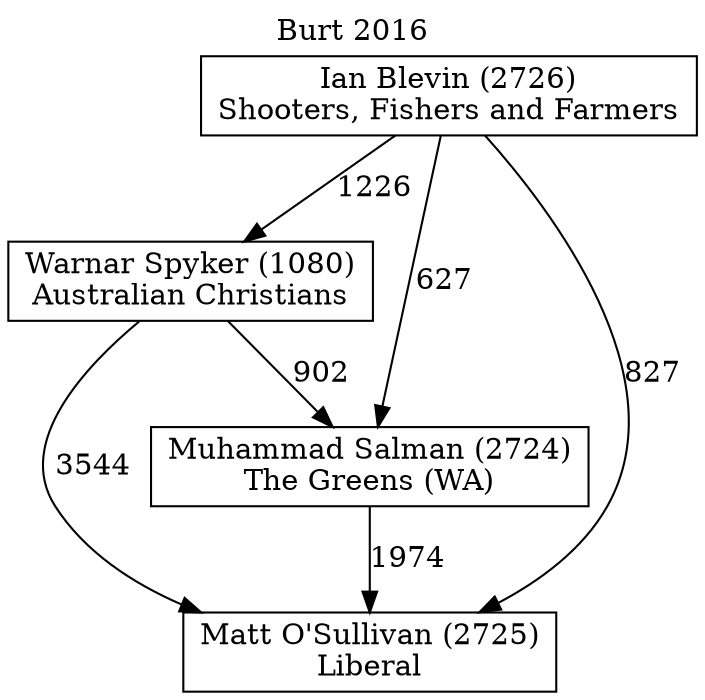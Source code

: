// House preference flow
digraph "Matt O'Sullivan (2725)_Burt_2016" {
	graph [label="Burt 2016" labelloc=t mclimit=10]
	node [shape=box]
	"Warnar Spyker (1080)" [label="Warnar Spyker (1080)
Australian Christians"]
	"Muhammad Salman (2724)" [label="Muhammad Salman (2724)
The Greens (WA)"]
	"Matt O'Sullivan (2725)" [label="Matt O'Sullivan (2725)
Liberal"]
	"Ian Blevin (2726)" [label="Ian Blevin (2726)
Shooters, Fishers and Farmers"]
	"Ian Blevin (2726)" -> "Muhammad Salman (2724)" [label=627]
	"Warnar Spyker (1080)" -> "Matt O'Sullivan (2725)" [label=3544]
	"Warnar Spyker (1080)" -> "Muhammad Salman (2724)" [label=902]
	"Ian Blevin (2726)" -> "Warnar Spyker (1080)" [label=1226]
	"Ian Blevin (2726)" -> "Matt O'Sullivan (2725)" [label=827]
	"Muhammad Salman (2724)" -> "Matt O'Sullivan (2725)" [label=1974]
}
